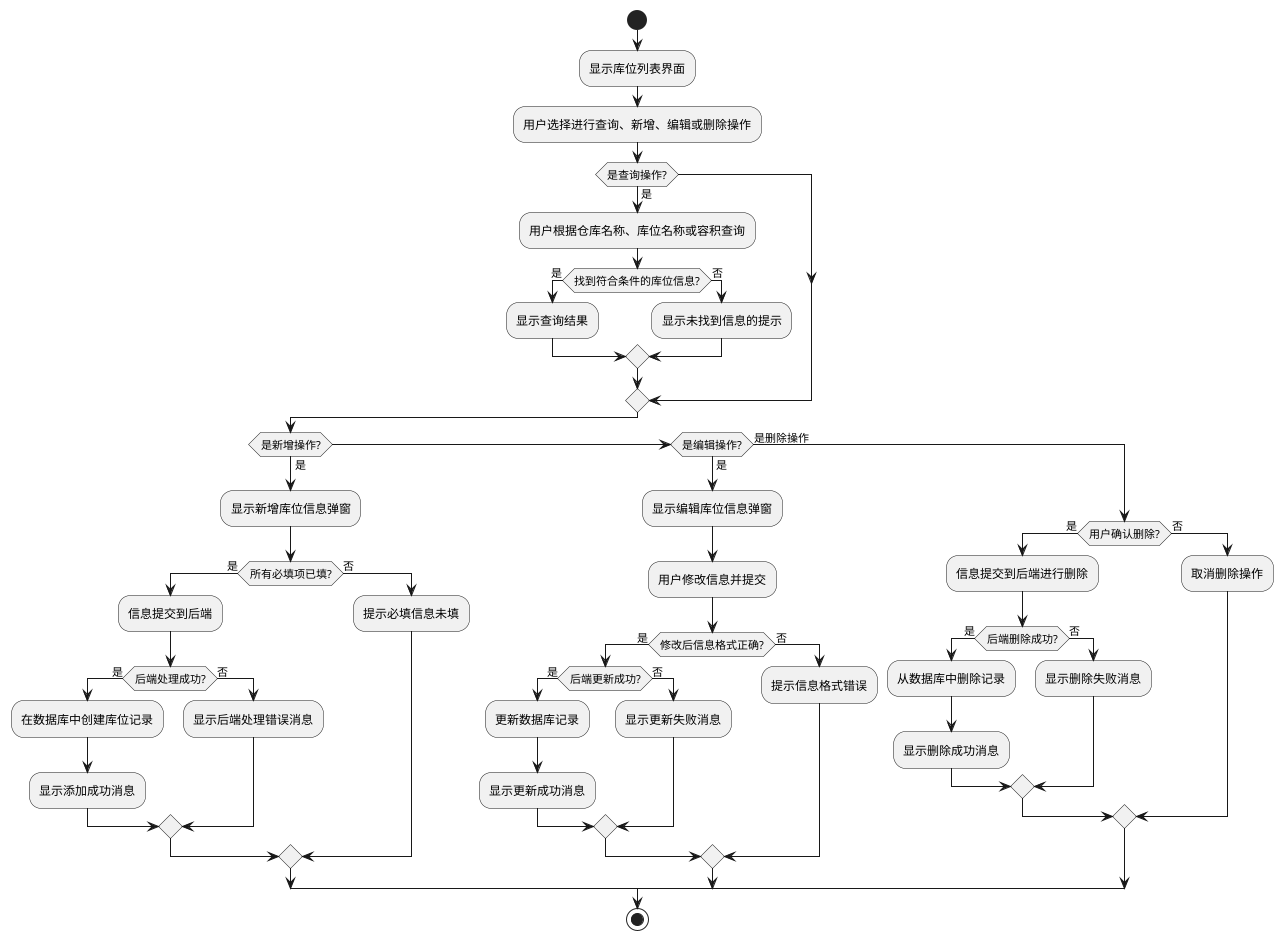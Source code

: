 @startuml
start
:显示库位列表界面;

:用户选择进行查询、新增、编辑或删除操作;

if (是查询操作?) then (是)
  :用户根据仓库名称、库位名称或容积查询;
  if (找到符合条件的库位信息?) then (是)
    :显示查询结果;
  else (否)
    :显示未找到信息的提示;
  endif
else
endif

if (是新增操作?) then (是)
  :显示新增库位信息弹窗;
  if (所有必填项已填?) then (是)
    :信息提交到后端;
    if (后端处理成功?) then (是)
      :在数据库中创建库位记录;
      :显示添加成功消息;
    else (否)
      :显示后端处理错误消息;
    endif
  else (否)
    :提示必填信息未填;
  endif
else if (是编辑操作?) then (是)
  :显示编辑库位信息弹窗;
  :用户修改信息并提交;
  if (修改后信息格式正确?) then (是)
    if (后端更新成功?) then (是)
      :更新数据库记录;
      :显示更新成功消息;
    else (否)
      :显示更新失败消息;
    endif
  else (否)
    :提示信息格式错误;
  endif
else (是删除操作)
  if (用户确认删除?) then (是)
    :信息提交到后端进行删除;
    if (后端删除成功?) then (是)
      :从数据库中删除记录;
      :显示删除成功消息;
    else (否)
      :显示删除失败消息;
    endif
  else (否)
    :取消删除操作;
  endif
endif

stop
@enduml
